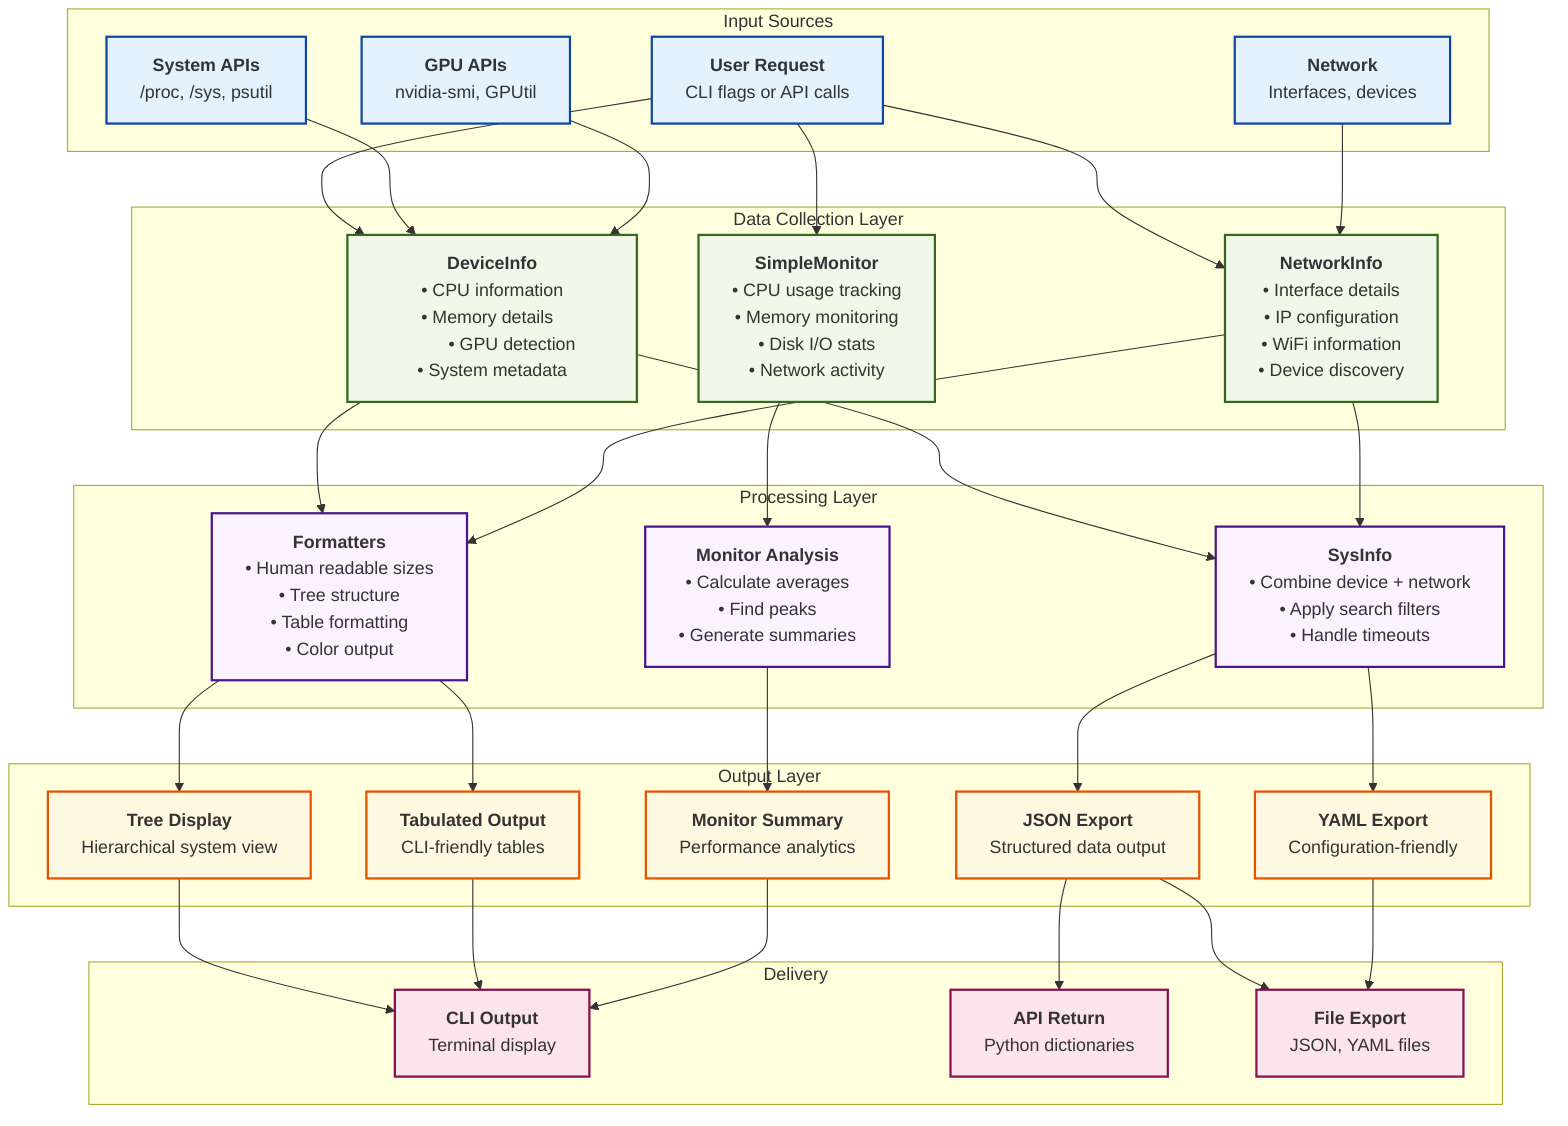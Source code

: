 graph TD
    %% SyInfo Data Flow Diagram
    
    subgraph "Input Sources"
        USER["`**User Request**
        CLI flags or API calls`"]
        SYSTEM["`**System APIs**
        /proc, /sys, psutil`"]
        NETWORK["`**Network**
        Interfaces, devices`"]
        GPU["`**GPU APIs**
        nvidia-smi, GPUtil`"]
    end
    
    subgraph "Data Collection Layer"
        DEVICE["`**DeviceInfo**
        • CPU information
        • Memory details  
        • GPU detection
        • System metadata`"]
        
        NETINFO["`**NetworkInfo**
        • Interface details
        • IP configuration
        • WiFi information
        • Device discovery`"]
        
        MONITOR["`**SimpleMonitor**
        • CPU usage tracking
        • Memory monitoring
        • Disk I/O stats
        • Network activity`"]
    end
    
    subgraph "Processing Layer"
        FORMATTER["`**Formatters**
        • Human readable sizes
        • Tree structure
        • Table formatting
        • Color output`"]
        
        AGGREGATOR["`**SysInfo**
        • Combine device + network
        • Apply search filters
        • Handle timeouts`"]
        
        ANALYZER["`**Monitor Analysis**
        • Calculate averages
        • Find peaks
        • Generate summaries`"]
    end
    
    subgraph "Output Layer"
        TREE["`**Tree Display**
        Hierarchical system view`"]
        
        JSON["`**JSON Export**
        Structured data output`"]
        
        YAML["`**YAML Export**
        Configuration-friendly`"]
        
        TABLE["`**Tabulated Output**
        CLI-friendly tables`"]
        
        SUMMARY["`**Monitor Summary**
        Performance analytics`"]
    end
    
    subgraph "Delivery"
        CLI_OUT["`**CLI Output**
        Terminal display`"]
        
        API_RETURN["`**API Return**
        Python dictionaries`"]
        
        FILE_EXPORT["`**File Export**
        JSON, YAML files`"]
    end
    
    %% Data Flow Connections
    USER --> DEVICE
    USER --> NETINFO
    USER --> MONITOR
    
    SYSTEM --> DEVICE
    NETWORK --> NETINFO
    GPU --> DEVICE
    
    DEVICE --> FORMATTER
    NETINFO --> FORMATTER
    MONITOR --> ANALYZER
    
    DEVICE --> AGGREGATOR
    NETINFO --> AGGREGATOR
    
    FORMATTER --> TREE
    FORMATTER --> TABLE
    AGGREGATOR --> JSON
    AGGREGATOR --> YAML
    ANALYZER --> SUMMARY
    
    TREE --> CLI_OUT
    TABLE --> CLI_OUT
    JSON --> API_RETURN
    JSON --> FILE_EXPORT
    YAML --> FILE_EXPORT
    SUMMARY --> CLI_OUT
    
    %% Styling
    classDef input fill:#e3f2fd,stroke:#0d47a1,stroke-width:2px
    classDef collection fill:#f1f8e9,stroke:#33691e,stroke-width:2px
    classDef processing fill:#faf2ff,stroke:#4a148c,stroke-width:2px
    classDef output fill:#fff8e1,stroke:#e65100,stroke-width:2px
    classDef delivery fill:#fce4ec,stroke:#880e4f,stroke-width:2px
    
    class USER,SYSTEM,NETWORK,GPU input
    class DEVICE,NETINFO,MONITOR collection
    class FORMATTER,AGGREGATOR,ANALYZER processing
    class TREE,JSON,YAML,TABLE,SUMMARY output
    class CLI_OUT,API_RETURN,FILE_EXPORT delivery